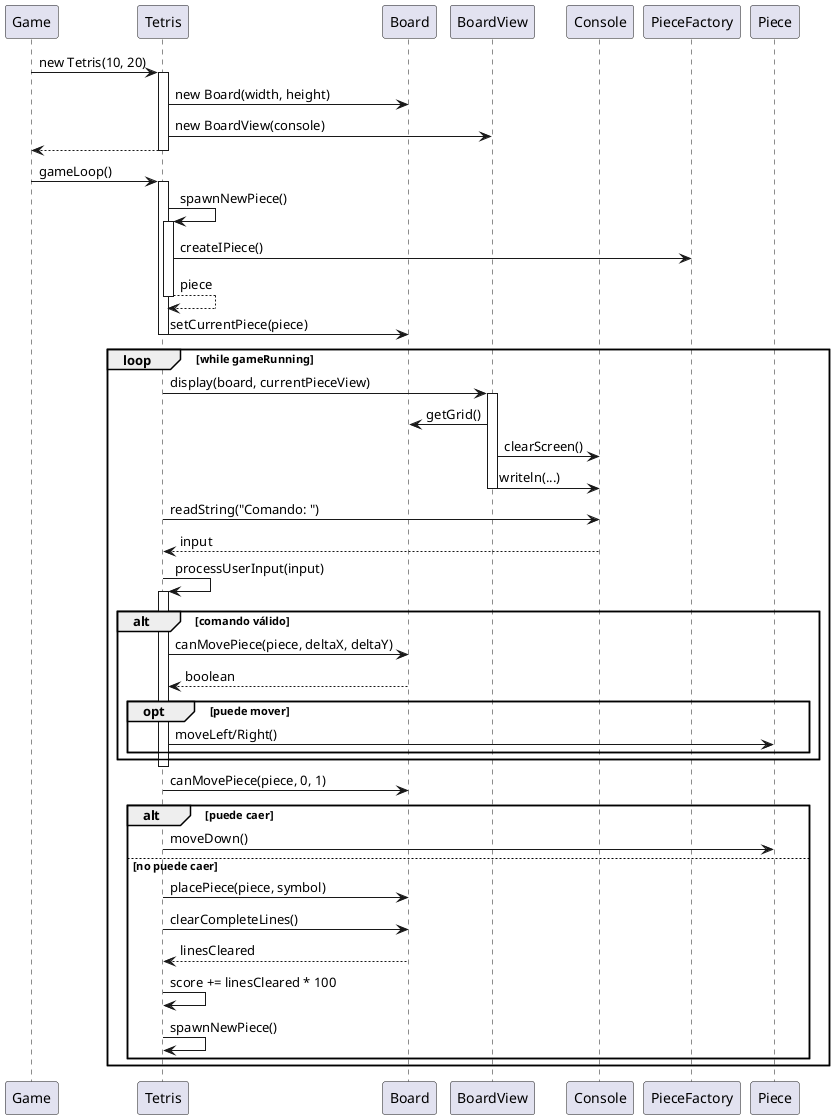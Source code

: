 ### 8. Flujo de interacción: Game Loop

```plantuml
@startuml
participant Game
participant Tetris
participant Board
participant BoardView
participant Console
participant PieceFactory

Game -> Tetris: new Tetris(10, 20)
activate Tetris
Tetris -> Board: new Board(width, height)
Tetris -> BoardView: new BoardView(console)
return

Game -> Tetris: gameLoop()
activate Tetris

Tetris -> Tetris: spawnNewPiece()
activate Tetris
Tetris -> PieceFactory: createIPiece()
return piece
Tetris -> Board: setCurrentPiece(piece)
deactivate Tetris

loop while gameRunning
    Tetris -> BoardView: display(board, currentPieceView)
    activate BoardView
    BoardView -> Board: getGrid()
    BoardView -> Console: clearScreen()
    BoardView -> Console: writeln(...)
    deactivate BoardView
    
    Tetris -> Console: readString("Comando: ")
    return input
    
    Tetris -> Tetris: processUserInput(input)
    activate Tetris
    alt comando válido
        Tetris -> Board: canMovePiece(piece, deltaX, deltaY)
        Board --> Tetris: boolean
        opt puede mover
            Tetris -> Piece: moveLeft/Right()
        end
    end
    deactivate Tetris
    
    Tetris -> Board: canMovePiece(piece, 0, 1)
    alt puede caer
        Tetris -> Piece: moveDown()
    else no puede caer
        Tetris -> Board: placePiece(piece, symbol)
        Tetris -> Board: clearCompleteLines()
        return linesCleared
        Tetris -> Tetris: score += linesCleared * 100
        Tetris -> Tetris: spawnNewPiece()
    end
end

deactivate Tetris
@enduml